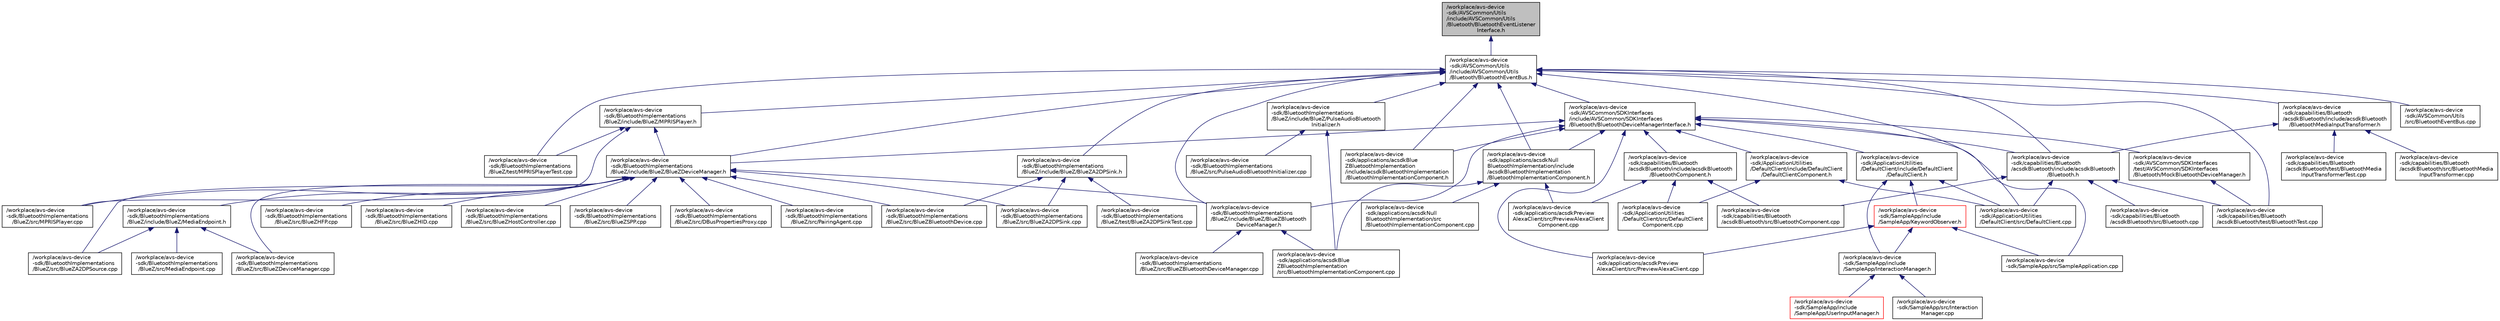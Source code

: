 digraph "/workplace/avs-device-sdk/AVSCommon/Utils/include/AVSCommon/Utils/Bluetooth/BluetoothEventListenerInterface.h"
{
  edge [fontname="Helvetica",fontsize="10",labelfontname="Helvetica",labelfontsize="10"];
  node [fontname="Helvetica",fontsize="10",shape=record];
  Node38 [label="/workplace/avs-device\l-sdk/AVSCommon/Utils\l/include/AVSCommon/Utils\l/Bluetooth/BluetoothEventListener\lInterface.h",height=0.2,width=0.4,color="black", fillcolor="grey75", style="filled", fontcolor="black"];
  Node38 -> Node39 [dir="back",color="midnightblue",fontsize="10",style="solid",fontname="Helvetica"];
  Node39 [label="/workplace/avs-device\l-sdk/AVSCommon/Utils\l/include/AVSCommon/Utils\l/Bluetooth/BluetoothEventBus.h",height=0.2,width=0.4,color="black", fillcolor="white", style="filled",URL="$_bluetooth_event_bus_8h.html"];
  Node39 -> Node40 [dir="back",color="midnightblue",fontsize="10",style="solid",fontname="Helvetica"];
  Node40 [label="/workplace/avs-device\l-sdk/applications/acsdkBlue\lZBluetoothImplementation\l/include/acsdkBluetoothImplementation\l/BluetoothImplementationComponent.h",height=0.2,width=0.4,color="black", fillcolor="white", style="filled",URL="$acsdk_blue_z_bluetooth_implementation_2include_2acsdk_bluetooth_implementation_2_bluetooth_implementation_component_8h.html"];
  Node39 -> Node41 [dir="back",color="midnightblue",fontsize="10",style="solid",fontname="Helvetica"];
  Node41 [label="/workplace/avs-device\l-sdk/applications/acsdkNull\lBluetoothImplementation/include\l/acsdkBluetoothImplementation\l/BluetoothImplementationComponent.h",height=0.2,width=0.4,color="black", fillcolor="white", style="filled",URL="$acsdk_null_bluetooth_implementation_2include_2acsdk_bluetooth_implementation_2_bluetooth_implementation_component_8h.html"];
  Node41 -> Node42 [dir="back",color="midnightblue",fontsize="10",style="solid",fontname="Helvetica"];
  Node42 [label="/workplace/avs-device\l-sdk/applications/acsdkBlue\lZBluetoothImplementation\l/src/BluetoothImplementationComponent.cpp",height=0.2,width=0.4,color="black", fillcolor="white", style="filled",URL="$acsdk_blue_z_bluetooth_implementation_2src_2_bluetooth_implementation_component_8cpp.html"];
  Node41 -> Node43 [dir="back",color="midnightblue",fontsize="10",style="solid",fontname="Helvetica"];
  Node43 [label="/workplace/avs-device\l-sdk/applications/acsdkNull\lBluetoothImplementation/src\l/BluetoothImplementationComponent.cpp",height=0.2,width=0.4,color="black", fillcolor="white", style="filled",URL="$acsdk_null_bluetooth_implementation_2src_2_bluetooth_implementation_component_8cpp.html"];
  Node41 -> Node44 [dir="back",color="midnightblue",fontsize="10",style="solid",fontname="Helvetica"];
  Node44 [label="/workplace/avs-device\l-sdk/applications/acsdkPreview\lAlexaClient/src/PreviewAlexaClient\lComponent.cpp",height=0.2,width=0.4,color="black", fillcolor="white", style="filled",URL="$_preview_alexa_client_component_8cpp.html"];
  Node39 -> Node45 [dir="back",color="midnightblue",fontsize="10",style="solid",fontname="Helvetica"];
  Node45 [label="/workplace/avs-device\l-sdk/ApplicationUtilities\l/DefaultClient/src/DefaultClient.cpp",height=0.2,width=0.4,color="black", fillcolor="white", style="filled",URL="$_default_client_8cpp.html"];
  Node39 -> Node46 [dir="back",color="midnightblue",fontsize="10",style="solid",fontname="Helvetica"];
  Node46 [label="/workplace/avs-device\l-sdk/AVSCommon/SDKInterfaces\l/include/AVSCommon/SDKInterfaces\l/Bluetooth/BluetoothDeviceManagerInterface.h",height=0.2,width=0.4,color="black", fillcolor="white", style="filled",URL="$_bluetooth_device_manager_interface_8h.html"];
  Node46 -> Node40 [dir="back",color="midnightblue",fontsize="10",style="solid",fontname="Helvetica"];
  Node46 -> Node41 [dir="back",color="midnightblue",fontsize="10",style="solid",fontname="Helvetica"];
  Node46 -> Node47 [dir="back",color="midnightblue",fontsize="10",style="solid",fontname="Helvetica"];
  Node47 [label="/workplace/avs-device\l-sdk/applications/acsdkPreview\lAlexaClient/src/PreviewAlexaClient.cpp",height=0.2,width=0.4,color="black", fillcolor="white", style="filled",URL="$_preview_alexa_client_8cpp.html"];
  Node46 -> Node48 [dir="back",color="midnightblue",fontsize="10",style="solid",fontname="Helvetica"];
  Node48 [label="/workplace/avs-device\l-sdk/ApplicationUtilities\l/DefaultClient/include/DefaultClient\l/DefaultClient.h",height=0.2,width=0.4,color="black", fillcolor="white", style="filled",URL="$_default_client_8h.html"];
  Node48 -> Node45 [dir="back",color="midnightblue",fontsize="10",style="solid",fontname="Helvetica"];
  Node48 -> Node49 [dir="back",color="midnightblue",fontsize="10",style="solid",fontname="Helvetica"];
  Node49 [label="/workplace/avs-device\l-sdk/SampleApp/include\l/SampleApp/InteractionManager.h",height=0.2,width=0.4,color="black", fillcolor="white", style="filled",URL="$_interaction_manager_8h.html"];
  Node49 -> Node50 [dir="back",color="midnightblue",fontsize="10",style="solid",fontname="Helvetica"];
  Node50 [label="/workplace/avs-device\l-sdk/SampleApp/include\l/SampleApp/UserInputManager.h",height=0.2,width=0.4,color="red", fillcolor="white", style="filled",URL="$_user_input_manager_8h.html"];
  Node49 -> Node57 [dir="back",color="midnightblue",fontsize="10",style="solid",fontname="Helvetica"];
  Node57 [label="/workplace/avs-device\l-sdk/SampleApp/src/Interaction\lManager.cpp",height=0.2,width=0.4,color="black", fillcolor="white", style="filled",URL="$_interaction_manager_8cpp.html"];
  Node48 -> Node58 [dir="back",color="midnightblue",fontsize="10",style="solid",fontname="Helvetica"];
  Node58 [label="/workplace/avs-device\l-sdk/SampleApp/include\l/SampleApp/KeywordObserver.h",height=0.2,width=0.4,color="red", fillcolor="white", style="filled",URL="$_keyword_observer_8h.html"];
  Node58 -> Node47 [dir="back",color="midnightblue",fontsize="10",style="solid",fontname="Helvetica"];
  Node58 -> Node49 [dir="back",color="midnightblue",fontsize="10",style="solid",fontname="Helvetica"];
  Node58 -> Node55 [dir="back",color="midnightblue",fontsize="10",style="solid",fontname="Helvetica"];
  Node55 [label="/workplace/avs-device\l-sdk/SampleApp/src/SampleApplication.cpp",height=0.2,width=0.4,color="black", fillcolor="white", style="filled",URL="$_sample_application_8cpp.html"];
  Node46 -> Node60 [dir="back",color="midnightblue",fontsize="10",style="solid",fontname="Helvetica"];
  Node60 [label="/workplace/avs-device\l-sdk/ApplicationUtilities\l/DefaultClient/include/DefaultClient\l/DefaultClientComponent.h",height=0.2,width=0.4,color="black", fillcolor="white", style="filled",URL="$_default_client_component_8h.html"];
  Node60 -> Node45 [dir="back",color="midnightblue",fontsize="10",style="solid",fontname="Helvetica"];
  Node60 -> Node61 [dir="back",color="midnightblue",fontsize="10",style="solid",fontname="Helvetica"];
  Node61 [label="/workplace/avs-device\l-sdk/ApplicationUtilities\l/DefaultClient/src/DefaultClient\lComponent.cpp",height=0.2,width=0.4,color="black", fillcolor="white", style="filled",URL="$_default_client_component_8cpp.html"];
  Node46 -> Node62 [dir="back",color="midnightblue",fontsize="10",style="solid",fontname="Helvetica"];
  Node62 [label="/workplace/avs-device\l-sdk/AVSCommon/SDKInterfaces\l/test/AVSCommon/SDKInterfaces\l/Bluetooth/MockBluetoothDeviceManager.h",height=0.2,width=0.4,color="black", fillcolor="white", style="filled",URL="$_mock_bluetooth_device_manager_8h.html"];
  Node62 -> Node63 [dir="back",color="midnightblue",fontsize="10",style="solid",fontname="Helvetica"];
  Node63 [label="/workplace/avs-device\l-sdk/capabilities/Bluetooth\l/acsdkBluetooth/test/BluetoothTest.cpp",height=0.2,width=0.4,color="black", fillcolor="white", style="filled",URL="$_bluetooth_test_8cpp.html"];
  Node46 -> Node64 [dir="back",color="midnightblue",fontsize="10",style="solid",fontname="Helvetica"];
  Node64 [label="/workplace/avs-device\l-sdk/BluetoothImplementations\l/BlueZ/include/BlueZ/BlueZBluetooth\lDeviceManager.h",height=0.2,width=0.4,color="black", fillcolor="white", style="filled",URL="$_blue_z_bluetooth_device_manager_8h.html"];
  Node64 -> Node42 [dir="back",color="midnightblue",fontsize="10",style="solid",fontname="Helvetica"];
  Node64 -> Node65 [dir="back",color="midnightblue",fontsize="10",style="solid",fontname="Helvetica"];
  Node65 [label="/workplace/avs-device\l-sdk/BluetoothImplementations\l/BlueZ/src/BlueZBluetoothDeviceManager.cpp",height=0.2,width=0.4,color="black", fillcolor="white", style="filled",URL="$_blue_z_bluetooth_device_manager_8cpp.html"];
  Node46 -> Node66 [dir="back",color="midnightblue",fontsize="10",style="solid",fontname="Helvetica"];
  Node66 [label="/workplace/avs-device\l-sdk/BluetoothImplementations\l/BlueZ/include/BlueZ/BlueZDeviceManager.h",height=0.2,width=0.4,color="black", fillcolor="white", style="filled",URL="$_blue_z_device_manager_8h.html"];
  Node66 -> Node64 [dir="back",color="midnightblue",fontsize="10",style="solid",fontname="Helvetica"];
  Node66 -> Node67 [dir="back",color="midnightblue",fontsize="10",style="solid",fontname="Helvetica"];
  Node67 [label="/workplace/avs-device\l-sdk/BluetoothImplementations\l/BlueZ/include/BlueZ/MediaEndpoint.h",height=0.2,width=0.4,color="black", fillcolor="white", style="filled",URL="$_media_endpoint_8h.html"];
  Node67 -> Node68 [dir="back",color="midnightblue",fontsize="10",style="solid",fontname="Helvetica"];
  Node68 [label="/workplace/avs-device\l-sdk/BluetoothImplementations\l/BlueZ/src/BlueZA2DPSource.cpp",height=0.2,width=0.4,color="black", fillcolor="white", style="filled",URL="$_blue_z_a2_d_p_source_8cpp.html"];
  Node67 -> Node69 [dir="back",color="midnightblue",fontsize="10",style="solid",fontname="Helvetica"];
  Node69 [label="/workplace/avs-device\l-sdk/BluetoothImplementations\l/BlueZ/src/BlueZDeviceManager.cpp",height=0.2,width=0.4,color="black", fillcolor="white", style="filled",URL="$_blue_z_device_manager_8cpp.html"];
  Node67 -> Node70 [dir="back",color="midnightblue",fontsize="10",style="solid",fontname="Helvetica"];
  Node70 [label="/workplace/avs-device\l-sdk/BluetoothImplementations\l/BlueZ/src/MediaEndpoint.cpp",height=0.2,width=0.4,color="black", fillcolor="white", style="filled",URL="$_media_endpoint_8cpp.html"];
  Node66 -> Node71 [dir="back",color="midnightblue",fontsize="10",style="solid",fontname="Helvetica"];
  Node71 [label="/workplace/avs-device\l-sdk/BluetoothImplementations\l/BlueZ/src/BlueZA2DPSink.cpp",height=0.2,width=0.4,color="black", fillcolor="white", style="filled",URL="$_blue_z_a2_d_p_sink_8cpp.html"];
  Node66 -> Node68 [dir="back",color="midnightblue",fontsize="10",style="solid",fontname="Helvetica"];
  Node66 -> Node72 [dir="back",color="midnightblue",fontsize="10",style="solid",fontname="Helvetica"];
  Node72 [label="/workplace/avs-device\l-sdk/BluetoothImplementations\l/BlueZ/src/BlueZBluetoothDevice.cpp",height=0.2,width=0.4,color="black", fillcolor="white", style="filled",URL="$_blue_z_bluetooth_device_8cpp.html"];
  Node66 -> Node69 [dir="back",color="midnightblue",fontsize="10",style="solid",fontname="Helvetica"];
  Node66 -> Node73 [dir="back",color="midnightblue",fontsize="10",style="solid",fontname="Helvetica"];
  Node73 [label="/workplace/avs-device\l-sdk/BluetoothImplementations\l/BlueZ/src/BlueZHFP.cpp",height=0.2,width=0.4,color="black", fillcolor="white", style="filled",URL="$_blue_z_h_f_p_8cpp.html"];
  Node66 -> Node74 [dir="back",color="midnightblue",fontsize="10",style="solid",fontname="Helvetica"];
  Node74 [label="/workplace/avs-device\l-sdk/BluetoothImplementations\l/BlueZ/src/BlueZHID.cpp",height=0.2,width=0.4,color="black", fillcolor="white", style="filled",URL="$_blue_z_h_i_d_8cpp.html"];
  Node66 -> Node75 [dir="back",color="midnightblue",fontsize="10",style="solid",fontname="Helvetica"];
  Node75 [label="/workplace/avs-device\l-sdk/BluetoothImplementations\l/BlueZ/src/BlueZHostController.cpp",height=0.2,width=0.4,color="black", fillcolor="white", style="filled",URL="$_blue_z_host_controller_8cpp.html"];
  Node66 -> Node76 [dir="back",color="midnightblue",fontsize="10",style="solid",fontname="Helvetica"];
  Node76 [label="/workplace/avs-device\l-sdk/BluetoothImplementations\l/BlueZ/src/BlueZSPP.cpp",height=0.2,width=0.4,color="black", fillcolor="white", style="filled",URL="$_blue_z_s_p_p_8cpp.html"];
  Node66 -> Node77 [dir="back",color="midnightblue",fontsize="10",style="solid",fontname="Helvetica"];
  Node77 [label="/workplace/avs-device\l-sdk/BluetoothImplementations\l/BlueZ/src/DBusPropertiesProxy.cpp",height=0.2,width=0.4,color="black", fillcolor="white", style="filled",URL="$_d_bus_properties_proxy_8cpp.html"];
  Node66 -> Node78 [dir="back",color="midnightblue",fontsize="10",style="solid",fontname="Helvetica"];
  Node78 [label="/workplace/avs-device\l-sdk/BluetoothImplementations\l/BlueZ/src/MPRISPlayer.cpp",height=0.2,width=0.4,color="black", fillcolor="white", style="filled",URL="$_m_p_r_i_s_player_8cpp.html"];
  Node66 -> Node79 [dir="back",color="midnightblue",fontsize="10",style="solid",fontname="Helvetica"];
  Node79 [label="/workplace/avs-device\l-sdk/BluetoothImplementations\l/BlueZ/src/PairingAgent.cpp",height=0.2,width=0.4,color="black", fillcolor="white", style="filled",URL="$_pairing_agent_8cpp.html"];
  Node46 -> Node80 [dir="back",color="midnightblue",fontsize="10",style="solid",fontname="Helvetica"];
  Node80 [label="/workplace/avs-device\l-sdk/capabilities/Bluetooth\l/acsdkBluetooth/include/acsdkBluetooth\l/Bluetooth.h",height=0.2,width=0.4,color="black", fillcolor="white", style="filled",URL="$_bluetooth_8h.html"];
  Node80 -> Node45 [dir="back",color="midnightblue",fontsize="10",style="solid",fontname="Helvetica"];
  Node80 -> Node81 [dir="back",color="midnightblue",fontsize="10",style="solid",fontname="Helvetica"];
  Node81 [label="/workplace/avs-device\l-sdk/capabilities/Bluetooth\l/acsdkBluetooth/src/Bluetooth.cpp",height=0.2,width=0.4,color="black", fillcolor="white", style="filled",URL="$_bluetooth_8cpp.html"];
  Node80 -> Node82 [dir="back",color="midnightblue",fontsize="10",style="solid",fontname="Helvetica"];
  Node82 [label="/workplace/avs-device\l-sdk/capabilities/Bluetooth\l/acsdkBluetooth/src/BluetoothComponent.cpp",height=0.2,width=0.4,color="black", fillcolor="white", style="filled",URL="$_bluetooth_component_8cpp.html"];
  Node80 -> Node63 [dir="back",color="midnightblue",fontsize="10",style="solid",fontname="Helvetica"];
  Node46 -> Node83 [dir="back",color="midnightblue",fontsize="10",style="solid",fontname="Helvetica"];
  Node83 [label="/workplace/avs-device\l-sdk/capabilities/Bluetooth\l/acsdkBluetooth/include/acsdkBluetooth\l/BluetoothComponent.h",height=0.2,width=0.4,color="black", fillcolor="white", style="filled",URL="$_bluetooth_component_8h.html"];
  Node83 -> Node44 [dir="back",color="midnightblue",fontsize="10",style="solid",fontname="Helvetica"];
  Node83 -> Node61 [dir="back",color="midnightblue",fontsize="10",style="solid",fontname="Helvetica"];
  Node83 -> Node82 [dir="back",color="midnightblue",fontsize="10",style="solid",fontname="Helvetica"];
  Node46 -> Node55 [dir="back",color="midnightblue",fontsize="10",style="solid",fontname="Helvetica"];
  Node39 -> Node84 [dir="back",color="midnightblue",fontsize="10",style="solid",fontname="Helvetica"];
  Node84 [label="/workplace/avs-device\l-sdk/AVSCommon/Utils\l/src/BluetoothEventBus.cpp",height=0.2,width=0.4,color="black", fillcolor="white", style="filled",URL="$_bluetooth_event_bus_8cpp.html"];
  Node39 -> Node85 [dir="back",color="midnightblue",fontsize="10",style="solid",fontname="Helvetica"];
  Node85 [label="/workplace/avs-device\l-sdk/BluetoothImplementations\l/BlueZ/include/BlueZ/BlueZA2DPSink.h",height=0.2,width=0.4,color="black", fillcolor="white", style="filled",URL="$_blue_z_a2_d_p_sink_8h.html"];
  Node85 -> Node71 [dir="back",color="midnightblue",fontsize="10",style="solid",fontname="Helvetica"];
  Node85 -> Node72 [dir="back",color="midnightblue",fontsize="10",style="solid",fontname="Helvetica"];
  Node85 -> Node86 [dir="back",color="midnightblue",fontsize="10",style="solid",fontname="Helvetica"];
  Node86 [label="/workplace/avs-device\l-sdk/BluetoothImplementations\l/BlueZ/test/BlueZA2DPSinkTest.cpp",height=0.2,width=0.4,color="black", fillcolor="white", style="filled",URL="$_blue_z_a2_d_p_sink_test_8cpp.html"];
  Node39 -> Node64 [dir="back",color="midnightblue",fontsize="10",style="solid",fontname="Helvetica"];
  Node39 -> Node66 [dir="back",color="midnightblue",fontsize="10",style="solid",fontname="Helvetica"];
  Node39 -> Node87 [dir="back",color="midnightblue",fontsize="10",style="solid",fontname="Helvetica"];
  Node87 [label="/workplace/avs-device\l-sdk/BluetoothImplementations\l/BlueZ/include/BlueZ/MPRISPlayer.h",height=0.2,width=0.4,color="black", fillcolor="white", style="filled",URL="$_m_p_r_i_s_player_8h.html"];
  Node87 -> Node66 [dir="back",color="midnightblue",fontsize="10",style="solid",fontname="Helvetica"];
  Node87 -> Node78 [dir="back",color="midnightblue",fontsize="10",style="solid",fontname="Helvetica"];
  Node87 -> Node88 [dir="back",color="midnightblue",fontsize="10",style="solid",fontname="Helvetica"];
  Node88 [label="/workplace/avs-device\l-sdk/BluetoothImplementations\l/BlueZ/test/MPRISPlayerTest.cpp",height=0.2,width=0.4,color="black", fillcolor="white", style="filled",URL="$_m_p_r_i_s_player_test_8cpp.html"];
  Node39 -> Node89 [dir="back",color="midnightblue",fontsize="10",style="solid",fontname="Helvetica"];
  Node89 [label="/workplace/avs-device\l-sdk/BluetoothImplementations\l/BlueZ/include/BlueZ/PulseAudioBluetooth\lInitializer.h",height=0.2,width=0.4,color="black", fillcolor="white", style="filled",URL="$_pulse_audio_bluetooth_initializer_8h.html"];
  Node89 -> Node42 [dir="back",color="midnightblue",fontsize="10",style="solid",fontname="Helvetica"];
  Node89 -> Node90 [dir="back",color="midnightblue",fontsize="10",style="solid",fontname="Helvetica"];
  Node90 [label="/workplace/avs-device\l-sdk/BluetoothImplementations\l/BlueZ/src/PulseAudioBluetoothInitializer.cpp",height=0.2,width=0.4,color="black", fillcolor="white", style="filled",URL="$_pulse_audio_bluetooth_initializer_8cpp.html"];
  Node39 -> Node88 [dir="back",color="midnightblue",fontsize="10",style="solid",fontname="Helvetica"];
  Node39 -> Node80 [dir="back",color="midnightblue",fontsize="10",style="solid",fontname="Helvetica"];
  Node39 -> Node91 [dir="back",color="midnightblue",fontsize="10",style="solid",fontname="Helvetica"];
  Node91 [label="/workplace/avs-device\l-sdk/capabilities/Bluetooth\l/acsdkBluetooth/include/acsdkBluetooth\l/BluetoothMediaInputTransformer.h",height=0.2,width=0.4,color="black", fillcolor="white", style="filled",URL="$_bluetooth_media_input_transformer_8h.html"];
  Node91 -> Node80 [dir="back",color="midnightblue",fontsize="10",style="solid",fontname="Helvetica"];
  Node91 -> Node92 [dir="back",color="midnightblue",fontsize="10",style="solid",fontname="Helvetica"];
  Node92 [label="/workplace/avs-device\l-sdk/capabilities/Bluetooth\l/acsdkBluetooth/src/BluetoothMedia\lInputTransformer.cpp",height=0.2,width=0.4,color="black", fillcolor="white", style="filled",URL="$_bluetooth_media_input_transformer_8cpp.html"];
  Node91 -> Node93 [dir="back",color="midnightblue",fontsize="10",style="solid",fontname="Helvetica"];
  Node93 [label="/workplace/avs-device\l-sdk/capabilities/Bluetooth\l/acsdkBluetooth/test/BluetoothMedia\lInputTransformerTest.cpp",height=0.2,width=0.4,color="black", fillcolor="white", style="filled",URL="$_bluetooth_media_input_transformer_test_8cpp.html"];
  Node39 -> Node63 [dir="back",color="midnightblue",fontsize="10",style="solid",fontname="Helvetica"];
}
